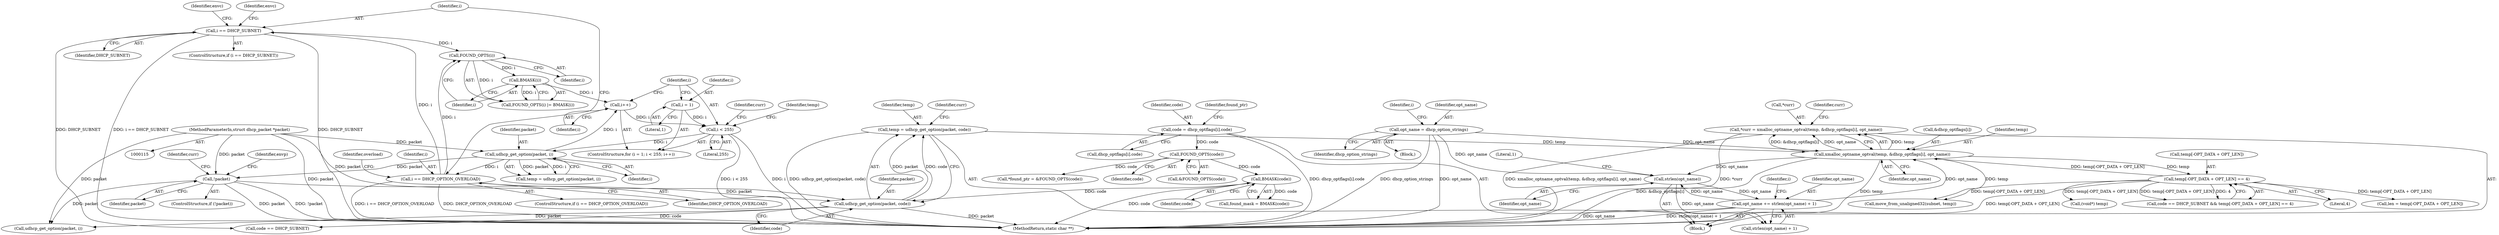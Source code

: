digraph "0_busybox_74d9f1ba37010face4bd1449df4d60dd84450b06_0@API" {
"1000346" [label="(Call,*curr = xmalloc_optname_optval(temp, &dhcp_optflags[i], opt_name))"];
"1000349" [label="(Call,xmalloc_optname_optval(temp, &dhcp_optflags[i], opt_name))"];
"1000341" [label="(Call,temp = udhcp_get_option(packet, code))"];
"1000343" [label="(Call,udhcp_get_option(packet, code))"];
"1000204" [label="(Call,!packet)"];
"1000152" [label="(Call,udhcp_get_option(packet, i))"];
"1000116" [label="(MethodParameterIn,struct dhcp_packet *packet)"];
"1000144" [label="(Call,i < 255)"];
"1000141" [label="(Call,i = 1)"];
"1000147" [label="(Call,i++)"];
"1000178" [label="(Call,BMASK(i))"];
"1000176" [label="(Call,FOUND_OPTS(i))"];
"1000168" [label="(Call,i == DHCP_SUBNET)"];
"1000159" [label="(Call,i == DHCP_OPTION_OVERLOAD)"];
"1000328" [label="(Call,BMASK(code))"];
"1000323" [label="(Call,FOUND_OPTS(code))"];
"1000312" [label="(Call,code = dhcp_optflags[i].code)"];
"1000365" [label="(Call,temp[-OPT_DATA + OPT_LEN] == 4)"];
"1000301" [label="(Call,opt_name = dhcp_option_strings)"];
"1000390" [label="(Call,opt_name += strlen(opt_name) + 1)"];
"1000393" [label="(Call,strlen(opt_name))"];
"1000146" [label="(Literal,255)"];
"1000145" [label="(Identifier,i)"];
"1000170" [label="(Identifier,DHCP_SUBNET)"];
"1000150" [label="(Call,temp = udhcp_get_option(packet, i))"];
"1000163" [label="(Identifier,overload)"];
"1000346" [label="(Call,*curr = xmalloc_optname_optval(temp, &dhcp_optflags[i], opt_name))"];
"1000181" [label="(Identifier,curr)"];
"1000116" [label="(MethodParameterIn,struct dhcp_packet *packet)"];
"1000159" [label="(Call,i == DHCP_OPTION_OVERLOAD)"];
"1000343" [label="(Call,udhcp_get_option(packet, code))"];
"1000362" [label="(Call,code == DHCP_SUBNET)"];
"1000158" [label="(ControlStructure,if (i == DHCP_OPTION_OVERLOAD))"];
"1000341" [label="(Call,temp = udhcp_get_option(packet, code))"];
"1000351" [label="(Call,&dhcp_optflags[i])"];
"1000207" [label="(Identifier,envp)"];
"1000179" [label="(Identifier,i)"];
"1000205" [label="(Identifier,packet)"];
"1000154" [label="(Identifier,i)"];
"1000347" [label="(Call,*curr)"];
"1000326" [label="(Call,found_mask = BMASK(code))"];
"1000322" [label="(Call,&FOUND_OPTS(code))"];
"1000393" [label="(Call,strlen(opt_name))"];
"1000175" [label="(Call,FOUND_OPTS(i) |= BMASK(i))"];
"1000355" [label="(Identifier,opt_name)"];
"1000168" [label="(Call,i == DHCP_SUBNET)"];
"1000305" [label="(Identifier,i)"];
"1000147" [label="(Call,i++)"];
"1000312" [label="(Call,code = dhcp_optflags[i].code)"];
"1000359" [label="(Identifier,curr)"];
"1000394" [label="(Identifier,opt_name)"];
"1000349" [label="(Call,xmalloc_optname_optval(temp, &dhcp_optflags[i], opt_name))"];
"1000153" [label="(Identifier,packet)"];
"1000429" [label="(Call,udhcp_get_option(packet, i))"];
"1000210" [label="(Identifier,curr)"];
"1000302" [label="(Identifier,opt_name)"];
"1000172" [label="(Identifier,envc)"];
"1000344" [label="(Identifier,packet)"];
"1000140" [label="(ControlStructure,for (i = 1; i < 255; i++))"];
"1000372" [label="(Literal,4)"];
"1000161" [label="(Identifier,DHCP_OPTION_OVERLOAD)"];
"1000350" [label="(Identifier,temp)"];
"1000303" [label="(Identifier,dhcp_option_strings)"];
"1000342" [label="(Identifier,temp)"];
"1000204" [label="(Call,!packet)"];
"1000144" [label="(Call,i < 255)"];
"1000143" [label="(Literal,1)"];
"1000177" [label="(Identifier,i)"];
"1000167" [label="(ControlStructure,if (i == DHCP_SUBNET))"];
"1000395" [label="(Literal,1)"];
"1000314" [label="(Call,dhcp_optflags[i].code)"];
"1000174" [label="(Identifier,envc)"];
"1000324" [label="(Identifier,code)"];
"1000432" [label="(Call,len = temp[-OPT_DATA + OPT_LEN])"];
"1000466" [label="(Call,(void*) temp)"];
"1000397" [label="(Identifier,i)"];
"1000323" [label="(Call,FOUND_OPTS(code))"];
"1000365" [label="(Call,temp[-OPT_DATA + OPT_LEN] == 4)"];
"1000151" [label="(Identifier,temp)"];
"1000141" [label="(Call,i = 1)"];
"1000479" [label="(MethodReturn,static char **)"];
"1000313" [label="(Identifier,code)"];
"1000361" [label="(Call,code == DHCP_SUBNET && temp[-OPT_DATA + OPT_LEN] == 4)"];
"1000160" [label="(Identifier,i)"];
"1000366" [label="(Call,temp[-OPT_DATA + OPT_LEN])"];
"1000203" [label="(ControlStructure,if (!packet))"];
"1000142" [label="(Identifier,i)"];
"1000348" [label="(Identifier,curr)"];
"1000329" [label="(Identifier,code)"];
"1000320" [label="(Call,*found_ptr = &FOUND_OPTS(code))"];
"1000176" [label="(Call,FOUND_OPTS(i))"];
"1000152" [label="(Call,udhcp_get_option(packet, i))"];
"1000391" [label="(Identifier,opt_name)"];
"1000321" [label="(Identifier,found_ptr)"];
"1000148" [label="(Identifier,i)"];
"1000117" [label="(Block,)"];
"1000178" [label="(Call,BMASK(i))"];
"1000390" [label="(Call,opt_name += strlen(opt_name) + 1)"];
"1000375" [label="(Call,move_from_unaligned32(subnet, temp))"];
"1000328" [label="(Call,BMASK(code))"];
"1000301" [label="(Call,opt_name = dhcp_option_strings)"];
"1000169" [label="(Identifier,i)"];
"1000310" [label="(Block,)"];
"1000345" [label="(Identifier,code)"];
"1000392" [label="(Call,strlen(opt_name) + 1)"];
"1000346" -> "1000310"  [label="AST: "];
"1000346" -> "1000349"  [label="CFG: "];
"1000347" -> "1000346"  [label="AST: "];
"1000349" -> "1000346"  [label="AST: "];
"1000359" -> "1000346"  [label="CFG: "];
"1000346" -> "1000479"  [label="DDG: xmalloc_optname_optval(temp, &dhcp_optflags[i], opt_name)"];
"1000346" -> "1000479"  [label="DDG: *curr"];
"1000349" -> "1000346"  [label="DDG: temp"];
"1000349" -> "1000346"  [label="DDG: &dhcp_optflags[i]"];
"1000349" -> "1000346"  [label="DDG: opt_name"];
"1000349" -> "1000355"  [label="CFG: "];
"1000350" -> "1000349"  [label="AST: "];
"1000351" -> "1000349"  [label="AST: "];
"1000355" -> "1000349"  [label="AST: "];
"1000349" -> "1000479"  [label="DDG: &dhcp_optflags[i]"];
"1000349" -> "1000479"  [label="DDG: temp"];
"1000341" -> "1000349"  [label="DDG: temp"];
"1000365" -> "1000349"  [label="DDG: temp[-OPT_DATA + OPT_LEN]"];
"1000301" -> "1000349"  [label="DDG: opt_name"];
"1000390" -> "1000349"  [label="DDG: opt_name"];
"1000349" -> "1000365"  [label="DDG: temp"];
"1000349" -> "1000375"  [label="DDG: temp"];
"1000349" -> "1000393"  [label="DDG: opt_name"];
"1000341" -> "1000310"  [label="AST: "];
"1000341" -> "1000343"  [label="CFG: "];
"1000342" -> "1000341"  [label="AST: "];
"1000343" -> "1000341"  [label="AST: "];
"1000348" -> "1000341"  [label="CFG: "];
"1000341" -> "1000479"  [label="DDG: udhcp_get_option(packet, code)"];
"1000343" -> "1000341"  [label="DDG: packet"];
"1000343" -> "1000341"  [label="DDG: code"];
"1000343" -> "1000345"  [label="CFG: "];
"1000344" -> "1000343"  [label="AST: "];
"1000345" -> "1000343"  [label="AST: "];
"1000343" -> "1000479"  [label="DDG: packet"];
"1000204" -> "1000343"  [label="DDG: packet"];
"1000116" -> "1000343"  [label="DDG: packet"];
"1000328" -> "1000343"  [label="DDG: code"];
"1000343" -> "1000362"  [label="DDG: code"];
"1000343" -> "1000429"  [label="DDG: packet"];
"1000204" -> "1000203"  [label="AST: "];
"1000204" -> "1000205"  [label="CFG: "];
"1000205" -> "1000204"  [label="AST: "];
"1000207" -> "1000204"  [label="CFG: "];
"1000210" -> "1000204"  [label="CFG: "];
"1000204" -> "1000479"  [label="DDG: packet"];
"1000204" -> "1000479"  [label="DDG: !packet"];
"1000152" -> "1000204"  [label="DDG: packet"];
"1000116" -> "1000204"  [label="DDG: packet"];
"1000204" -> "1000429"  [label="DDG: packet"];
"1000152" -> "1000150"  [label="AST: "];
"1000152" -> "1000154"  [label="CFG: "];
"1000153" -> "1000152"  [label="AST: "];
"1000154" -> "1000152"  [label="AST: "];
"1000150" -> "1000152"  [label="CFG: "];
"1000152" -> "1000147"  [label="DDG: i"];
"1000152" -> "1000150"  [label="DDG: packet"];
"1000152" -> "1000150"  [label="DDG: i"];
"1000116" -> "1000152"  [label="DDG: packet"];
"1000144" -> "1000152"  [label="DDG: i"];
"1000152" -> "1000159"  [label="DDG: i"];
"1000116" -> "1000115"  [label="AST: "];
"1000116" -> "1000479"  [label="DDG: packet"];
"1000116" -> "1000429"  [label="DDG: packet"];
"1000144" -> "1000140"  [label="AST: "];
"1000144" -> "1000146"  [label="CFG: "];
"1000145" -> "1000144"  [label="AST: "];
"1000146" -> "1000144"  [label="AST: "];
"1000151" -> "1000144"  [label="CFG: "];
"1000181" -> "1000144"  [label="CFG: "];
"1000144" -> "1000479"  [label="DDG: i < 255"];
"1000144" -> "1000479"  [label="DDG: i"];
"1000141" -> "1000144"  [label="DDG: i"];
"1000147" -> "1000144"  [label="DDG: i"];
"1000141" -> "1000140"  [label="AST: "];
"1000141" -> "1000143"  [label="CFG: "];
"1000142" -> "1000141"  [label="AST: "];
"1000143" -> "1000141"  [label="AST: "];
"1000145" -> "1000141"  [label="CFG: "];
"1000147" -> "1000140"  [label="AST: "];
"1000147" -> "1000148"  [label="CFG: "];
"1000148" -> "1000147"  [label="AST: "];
"1000145" -> "1000147"  [label="CFG: "];
"1000178" -> "1000147"  [label="DDG: i"];
"1000178" -> "1000175"  [label="AST: "];
"1000178" -> "1000179"  [label="CFG: "];
"1000179" -> "1000178"  [label="AST: "];
"1000175" -> "1000178"  [label="CFG: "];
"1000178" -> "1000175"  [label="DDG: i"];
"1000176" -> "1000178"  [label="DDG: i"];
"1000176" -> "1000175"  [label="AST: "];
"1000176" -> "1000177"  [label="CFG: "];
"1000177" -> "1000176"  [label="AST: "];
"1000179" -> "1000176"  [label="CFG: "];
"1000176" -> "1000175"  [label="DDG: i"];
"1000168" -> "1000176"  [label="DDG: i"];
"1000159" -> "1000176"  [label="DDG: i"];
"1000168" -> "1000167"  [label="AST: "];
"1000168" -> "1000170"  [label="CFG: "];
"1000169" -> "1000168"  [label="AST: "];
"1000170" -> "1000168"  [label="AST: "];
"1000172" -> "1000168"  [label="CFG: "];
"1000174" -> "1000168"  [label="CFG: "];
"1000168" -> "1000479"  [label="DDG: i == DHCP_SUBNET"];
"1000168" -> "1000479"  [label="DDG: DHCP_SUBNET"];
"1000159" -> "1000168"  [label="DDG: i"];
"1000168" -> "1000362"  [label="DDG: DHCP_SUBNET"];
"1000159" -> "1000158"  [label="AST: "];
"1000159" -> "1000161"  [label="CFG: "];
"1000160" -> "1000159"  [label="AST: "];
"1000161" -> "1000159"  [label="AST: "];
"1000163" -> "1000159"  [label="CFG: "];
"1000169" -> "1000159"  [label="CFG: "];
"1000159" -> "1000479"  [label="DDG: i == DHCP_OPTION_OVERLOAD"];
"1000159" -> "1000479"  [label="DDG: DHCP_OPTION_OVERLOAD"];
"1000328" -> "1000326"  [label="AST: "];
"1000328" -> "1000329"  [label="CFG: "];
"1000329" -> "1000328"  [label="AST: "];
"1000326" -> "1000328"  [label="CFG: "];
"1000328" -> "1000479"  [label="DDG: code"];
"1000328" -> "1000326"  [label="DDG: code"];
"1000323" -> "1000328"  [label="DDG: code"];
"1000323" -> "1000322"  [label="AST: "];
"1000323" -> "1000324"  [label="CFG: "];
"1000324" -> "1000323"  [label="AST: "];
"1000322" -> "1000323"  [label="CFG: "];
"1000323" -> "1000320"  [label="DDG: code"];
"1000312" -> "1000323"  [label="DDG: code"];
"1000312" -> "1000310"  [label="AST: "];
"1000312" -> "1000314"  [label="CFG: "];
"1000313" -> "1000312"  [label="AST: "];
"1000314" -> "1000312"  [label="AST: "];
"1000321" -> "1000312"  [label="CFG: "];
"1000312" -> "1000479"  [label="DDG: dhcp_optflags[i].code"];
"1000365" -> "1000361"  [label="AST: "];
"1000365" -> "1000372"  [label="CFG: "];
"1000366" -> "1000365"  [label="AST: "];
"1000372" -> "1000365"  [label="AST: "];
"1000361" -> "1000365"  [label="CFG: "];
"1000365" -> "1000479"  [label="DDG: temp[-OPT_DATA + OPT_LEN]"];
"1000365" -> "1000361"  [label="DDG: temp[-OPT_DATA + OPT_LEN]"];
"1000365" -> "1000361"  [label="DDG: 4"];
"1000365" -> "1000375"  [label="DDG: temp[-OPT_DATA + OPT_LEN]"];
"1000365" -> "1000432"  [label="DDG: temp[-OPT_DATA + OPT_LEN]"];
"1000365" -> "1000466"  [label="DDG: temp[-OPT_DATA + OPT_LEN]"];
"1000301" -> "1000117"  [label="AST: "];
"1000301" -> "1000303"  [label="CFG: "];
"1000302" -> "1000301"  [label="AST: "];
"1000303" -> "1000301"  [label="AST: "];
"1000305" -> "1000301"  [label="CFG: "];
"1000301" -> "1000479"  [label="DDG: dhcp_option_strings"];
"1000301" -> "1000479"  [label="DDG: opt_name"];
"1000301" -> "1000393"  [label="DDG: opt_name"];
"1000390" -> "1000310"  [label="AST: "];
"1000390" -> "1000392"  [label="CFG: "];
"1000391" -> "1000390"  [label="AST: "];
"1000392" -> "1000390"  [label="AST: "];
"1000397" -> "1000390"  [label="CFG: "];
"1000390" -> "1000479"  [label="DDG: strlen(opt_name) + 1"];
"1000390" -> "1000479"  [label="DDG: opt_name"];
"1000393" -> "1000390"  [label="DDG: opt_name"];
"1000390" -> "1000393"  [label="DDG: opt_name"];
"1000393" -> "1000392"  [label="AST: "];
"1000393" -> "1000394"  [label="CFG: "];
"1000394" -> "1000393"  [label="AST: "];
"1000395" -> "1000393"  [label="CFG: "];
"1000393" -> "1000392"  [label="DDG: opt_name"];
}
